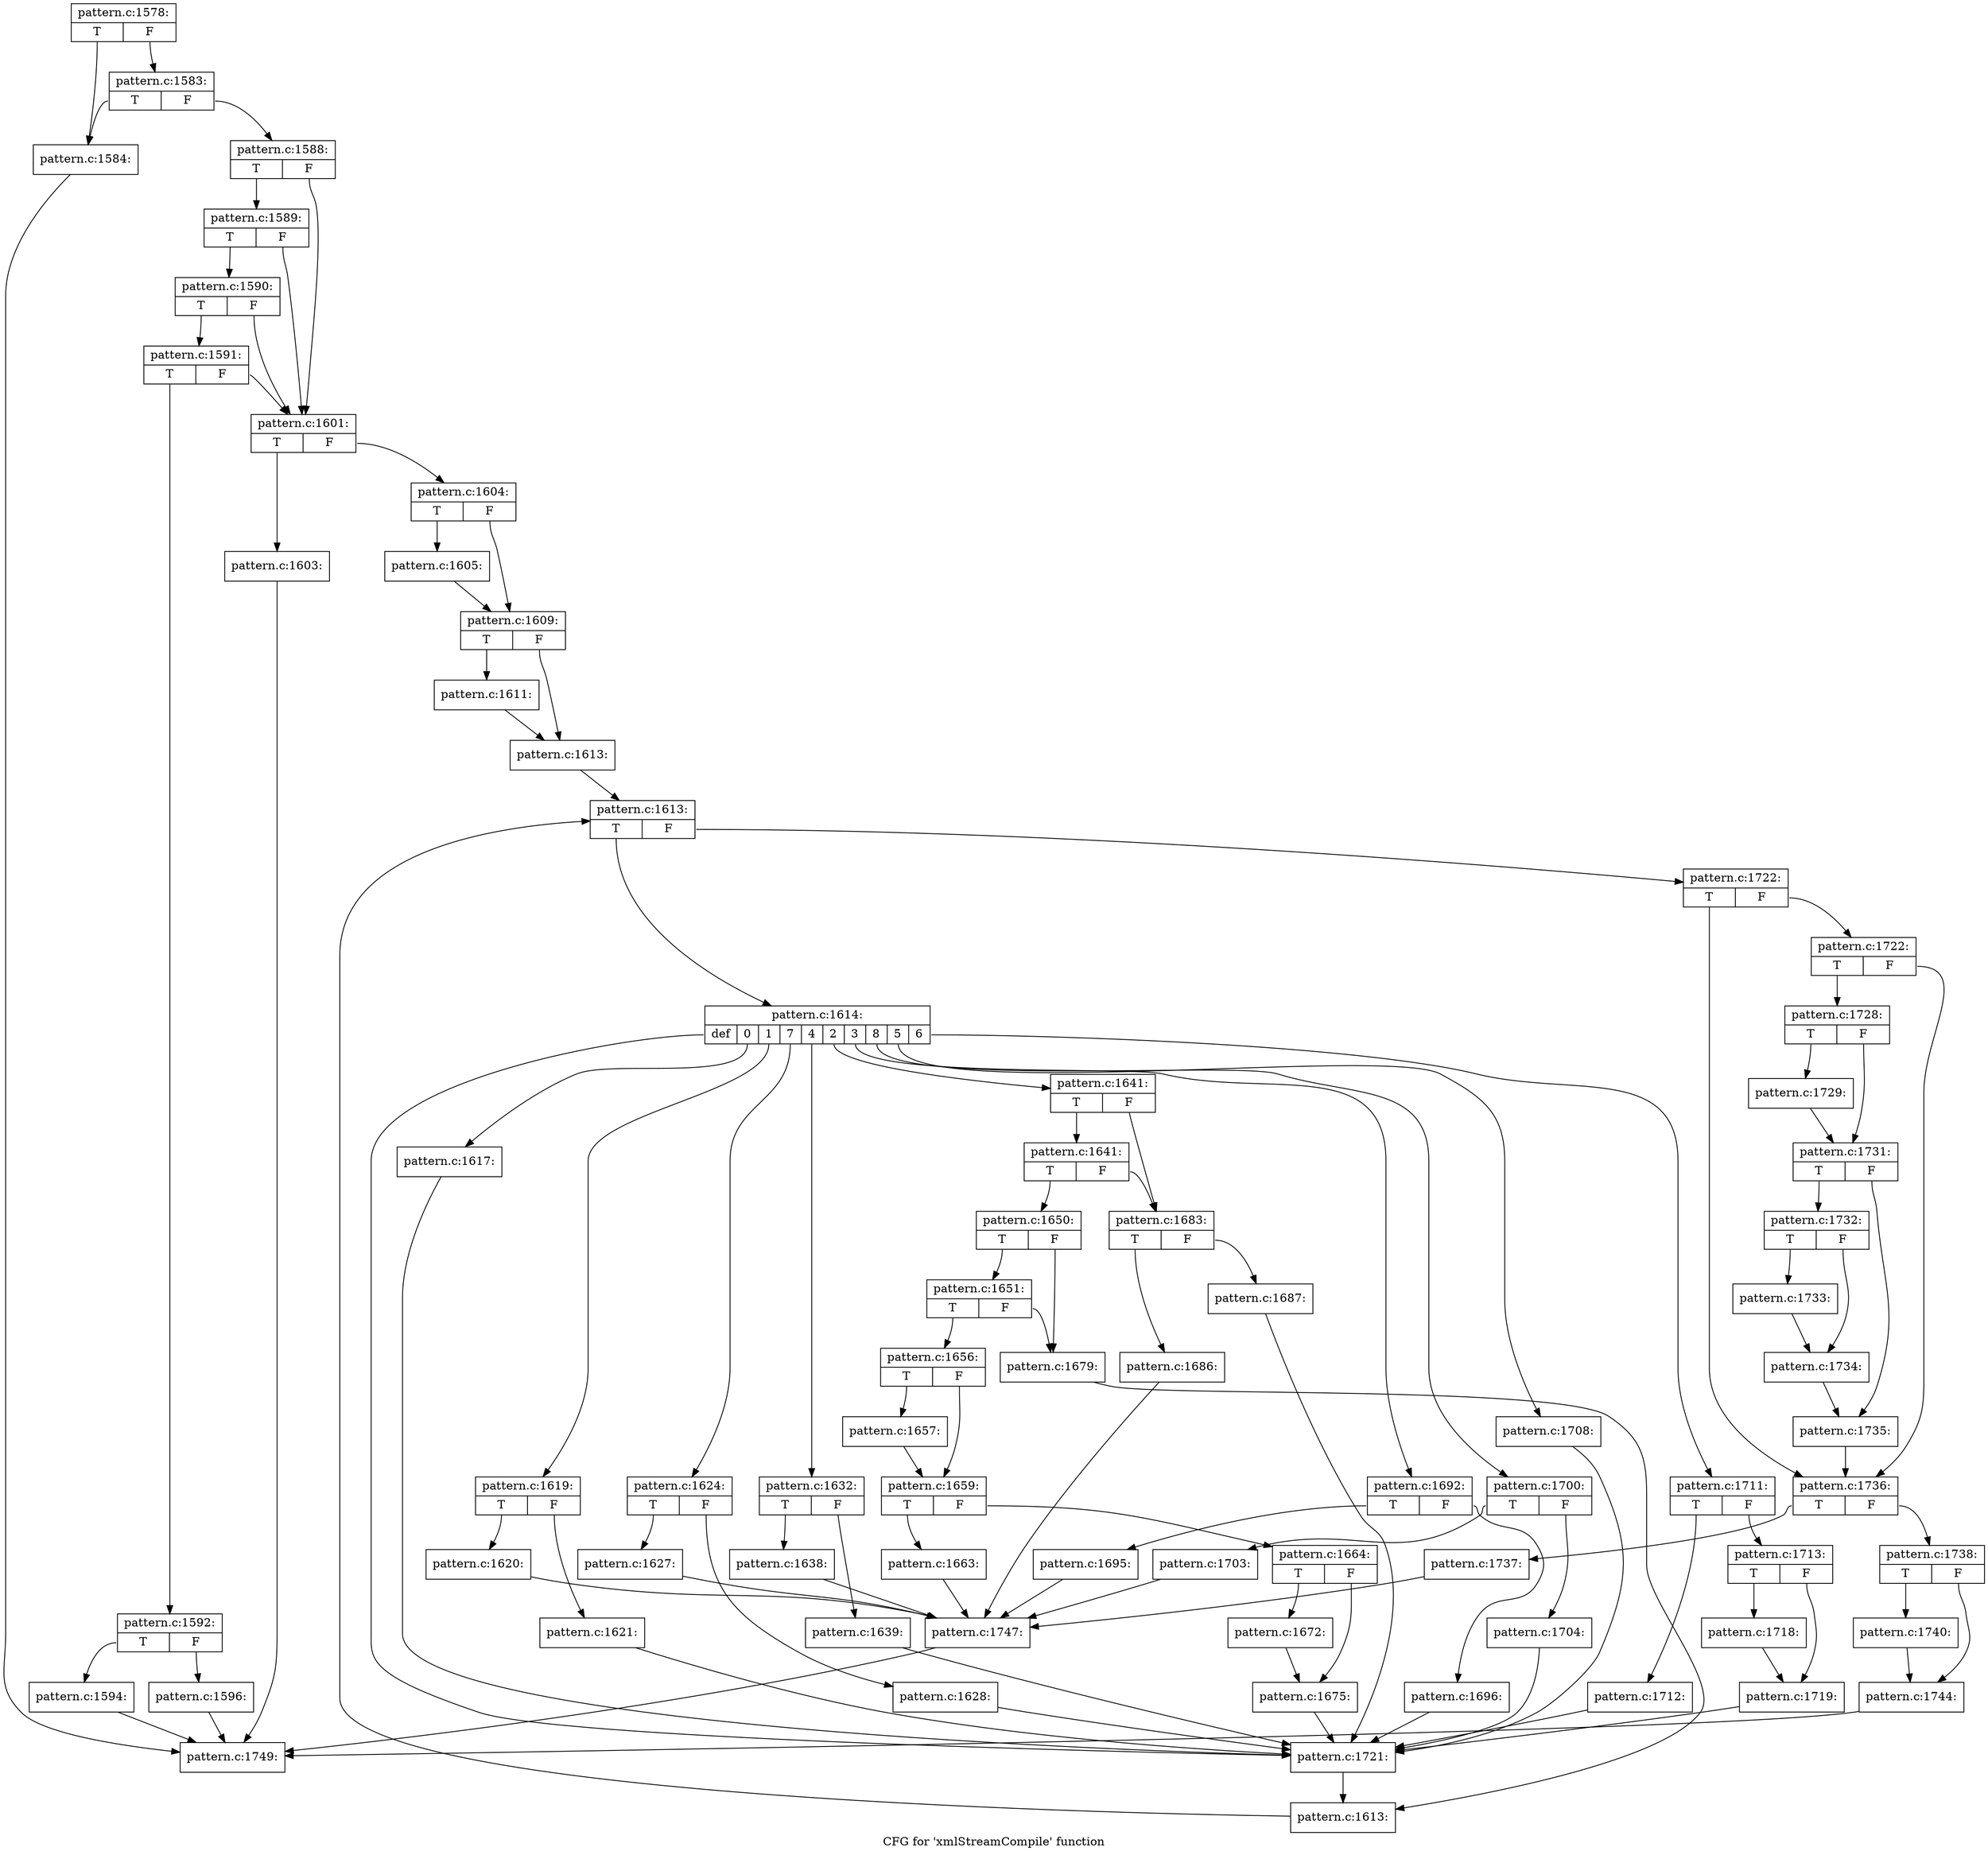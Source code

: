 digraph "CFG for 'xmlStreamCompile' function" {
	label="CFG for 'xmlStreamCompile' function";

	Node0x55c8a122a0f0 [shape=record,label="{pattern.c:1578:|{<s0>T|<s1>F}}"];
	Node0x55c8a122a0f0:s0 -> Node0x55c8a122bad0;
	Node0x55c8a122a0f0:s1 -> Node0x55c8a122bb70;
	Node0x55c8a122bb70 [shape=record,label="{pattern.c:1583:|{<s0>T|<s1>F}}"];
	Node0x55c8a122bb70:s0 -> Node0x55c8a122bad0;
	Node0x55c8a122bb70:s1 -> Node0x55c8a122bb20;
	Node0x55c8a122bad0 [shape=record,label="{pattern.c:1584:}"];
	Node0x55c8a122bad0 -> Node0x55c8a122a140;
	Node0x55c8a122bb20 [shape=record,label="{pattern.c:1588:|{<s0>T|<s1>F}}"];
	Node0x55c8a122bb20:s0 -> Node0x55c8a122c4c0;
	Node0x55c8a122bb20:s1 -> Node0x55c8a122c370;
	Node0x55c8a122c4c0 [shape=record,label="{pattern.c:1589:|{<s0>T|<s1>F}}"];
	Node0x55c8a122c4c0:s0 -> Node0x55c8a122c440;
	Node0x55c8a122c4c0:s1 -> Node0x55c8a122c370;
	Node0x55c8a122c440 [shape=record,label="{pattern.c:1590:|{<s0>T|<s1>F}}"];
	Node0x55c8a122c440:s0 -> Node0x55c8a122c3c0;
	Node0x55c8a122c440:s1 -> Node0x55c8a122c370;
	Node0x55c8a122c3c0 [shape=record,label="{pattern.c:1591:|{<s0>T|<s1>F}}"];
	Node0x55c8a122c3c0:s0 -> Node0x55c8a122c320;
	Node0x55c8a122c3c0:s1 -> Node0x55c8a122c370;
	Node0x55c8a122c320 [shape=record,label="{pattern.c:1592:|{<s0>T|<s1>F}}"];
	Node0x55c8a122c320:s0 -> Node0x55c8a122e0a0;
	Node0x55c8a122c320:s1 -> Node0x55c8a122e0f0;
	Node0x55c8a122e0a0 [shape=record,label="{pattern.c:1594:}"];
	Node0x55c8a122e0a0 -> Node0x55c8a122a140;
	Node0x55c8a122e0f0 [shape=record,label="{pattern.c:1596:}"];
	Node0x55c8a122e0f0 -> Node0x55c8a122a140;
	Node0x55c8a122c370 [shape=record,label="{pattern.c:1601:|{<s0>T|<s1>F}}"];
	Node0x55c8a122c370:s0 -> Node0x55c8a122f1c0;
	Node0x55c8a122c370:s1 -> Node0x55c8a122f210;
	Node0x55c8a122f1c0 [shape=record,label="{pattern.c:1603:}"];
	Node0x55c8a122f1c0 -> Node0x55c8a122a140;
	Node0x55c8a122f210 [shape=record,label="{pattern.c:1604:|{<s0>T|<s1>F}}"];
	Node0x55c8a122f210:s0 -> Node0x55c8a122f6d0;
	Node0x55c8a122f210:s1 -> Node0x55c8a122f720;
	Node0x55c8a122f6d0 [shape=record,label="{pattern.c:1605:}"];
	Node0x55c8a122f6d0 -> Node0x55c8a122f720;
	Node0x55c8a122f720 [shape=record,label="{pattern.c:1609:|{<s0>T|<s1>F}}"];
	Node0x55c8a122f720:s0 -> Node0x55c8a117fda0;
	Node0x55c8a122f720:s1 -> Node0x55c8a117fdf0;
	Node0x55c8a117fda0 [shape=record,label="{pattern.c:1611:}"];
	Node0x55c8a117fda0 -> Node0x55c8a117fdf0;
	Node0x55c8a117fdf0 [shape=record,label="{pattern.c:1613:}"];
	Node0x55c8a117fdf0 -> Node0x55c8a1180660;
	Node0x55c8a1180660 [shape=record,label="{pattern.c:1613:|{<s0>T|<s1>F}}"];
	Node0x55c8a1180660:s0 -> Node0x55c8a1231cc0;
	Node0x55c8a1180660:s1 -> Node0x55c8a11805d0;
	Node0x55c8a1231cc0 [shape=record,label="{pattern.c:1614:|{<s0>def|<s1>0|<s2>1|<s3>7|<s4>4|<s5>2|<s6>3|<s7>8|<s8>5|<s9>6}}"];
	Node0x55c8a1231cc0:s0 -> Node0x55c8a1232610;
	Node0x55c8a1231cc0:s1 -> Node0x55c8a12328e0;
	Node0x55c8a1231cc0:s2 -> Node0x55c8a12329c0;
	Node0x55c8a1231cc0:s3 -> Node0x55c8a1233790;
	Node0x55c8a1231cc0:s4 -> Node0x55c8a1234870;
	Node0x55c8a1231cc0:s5 -> Node0x55c8a12357a0;
	Node0x55c8a1231cc0:s6 -> Node0x55c8a1239a30;
	Node0x55c8a1231cc0:s7 -> Node0x55c8a123a7a0;
	Node0x55c8a1231cc0:s8 -> Node0x55c8a123b2b0;
	Node0x55c8a1231cc0:s9 -> Node0x55c8a123b390;
	Node0x55c8a12328e0 [shape=record,label="{pattern.c:1617:}"];
	Node0x55c8a12328e0 -> Node0x55c8a1232610;
	Node0x55c8a12329c0 [shape=record,label="{pattern.c:1619:|{<s0>T|<s1>F}}"];
	Node0x55c8a12329c0:s0 -> Node0x55c8a1232ab0;
	Node0x55c8a12329c0:s1 -> Node0x55c8a1232b00;
	Node0x55c8a1232ab0 [shape=record,label="{pattern.c:1620:}"];
	Node0x55c8a1232ab0 -> Node0x55c8a1233570;
	Node0x55c8a1232b00 [shape=record,label="{pattern.c:1621:}"];
	Node0x55c8a1232b00 -> Node0x55c8a1232610;
	Node0x55c8a1233790 [shape=record,label="{pattern.c:1624:|{<s0>T|<s1>F}}"];
	Node0x55c8a1233790:s0 -> Node0x55c8a1234290;
	Node0x55c8a1233790:s1 -> Node0x55c8a12342e0;
	Node0x55c8a1234290 [shape=record,label="{pattern.c:1627:}"];
	Node0x55c8a1234290 -> Node0x55c8a1233570;
	Node0x55c8a12342e0 [shape=record,label="{pattern.c:1628:}"];
	Node0x55c8a12342e0 -> Node0x55c8a1232610;
	Node0x55c8a1234870 [shape=record,label="{pattern.c:1632:|{<s0>T|<s1>F}}"];
	Node0x55c8a1234870:s0 -> Node0x55c8a12353b0;
	Node0x55c8a1234870:s1 -> Node0x55c8a1235400;
	Node0x55c8a12353b0 [shape=record,label="{pattern.c:1638:}"];
	Node0x55c8a12353b0 -> Node0x55c8a1233570;
	Node0x55c8a1235400 [shape=record,label="{pattern.c:1639:}"];
	Node0x55c8a1235400 -> Node0x55c8a1232610;
	Node0x55c8a12357a0 [shape=record,label="{pattern.c:1641:|{<s0>T|<s1>F}}"];
	Node0x55c8a12357a0:s0 -> Node0x55c8a1235930;
	Node0x55c8a12357a0:s1 -> Node0x55c8a12358e0;
	Node0x55c8a1235930 [shape=record,label="{pattern.c:1641:|{<s0>T|<s1>F}}"];
	Node0x55c8a1235930:s0 -> Node0x55c8a1235890;
	Node0x55c8a1235930:s1 -> Node0x55c8a12358e0;
	Node0x55c8a1235890 [shape=record,label="{pattern.c:1650:|{<s0>T|<s1>F}}"];
	Node0x55c8a1235890:s0 -> Node0x55c8a12361b0;
	Node0x55c8a1235890:s1 -> Node0x55c8a1236160;
	Node0x55c8a12361b0 [shape=record,label="{pattern.c:1651:|{<s0>T|<s1>F}}"];
	Node0x55c8a12361b0:s0 -> Node0x55c8a12360c0;
	Node0x55c8a12361b0:s1 -> Node0x55c8a1236160;
	Node0x55c8a12360c0 [shape=record,label="{pattern.c:1656:|{<s0>T|<s1>F}}"];
	Node0x55c8a12360c0:s0 -> Node0x55c8a12369d0;
	Node0x55c8a12360c0:s1 -> Node0x55c8a1236a20;
	Node0x55c8a12369d0 [shape=record,label="{pattern.c:1657:}"];
	Node0x55c8a12369d0 -> Node0x55c8a1236a20;
	Node0x55c8a1236a20 [shape=record,label="{pattern.c:1659:|{<s0>T|<s1>F}}"];
	Node0x55c8a1236a20:s0 -> Node0x55c8a12379a0;
	Node0x55c8a1236a20:s1 -> Node0x55c8a12379f0;
	Node0x55c8a12379a0 [shape=record,label="{pattern.c:1663:}"];
	Node0x55c8a12379a0 -> Node0x55c8a1233570;
	Node0x55c8a12379f0 [shape=record,label="{pattern.c:1664:|{<s0>T|<s1>F}}"];
	Node0x55c8a12379f0:s0 -> Node0x55c8a1237eb0;
	Node0x55c8a12379f0:s1 -> Node0x55c8a1237f00;
	Node0x55c8a1237eb0 [shape=record,label="{pattern.c:1672:}"];
	Node0x55c8a1237eb0 -> Node0x55c8a1237f00;
	Node0x55c8a1237f00 [shape=record,label="{pattern.c:1675:}"];
	Node0x55c8a1237f00 -> Node0x55c8a1232610;
	Node0x55c8a1236160 [shape=record,label="{pattern.c:1679:}"];
	Node0x55c8a1236160 -> Node0x55c8a11807b0;
	Node0x55c8a12358e0 [shape=record,label="{pattern.c:1683:|{<s0>T|<s1>F}}"];
	Node0x55c8a12358e0:s0 -> Node0x55c8a1236110;
	Node0x55c8a12358e0:s1 -> Node0x55c8a1239410;
	Node0x55c8a1236110 [shape=record,label="{pattern.c:1686:}"];
	Node0x55c8a1236110 -> Node0x55c8a1233570;
	Node0x55c8a1239410 [shape=record,label="{pattern.c:1687:}"];
	Node0x55c8a1239410 -> Node0x55c8a1232610;
	Node0x55c8a1239a30 [shape=record,label="{pattern.c:1692:|{<s0>T|<s1>F}}"];
	Node0x55c8a1239a30:s0 -> Node0x55c8a123a130;
	Node0x55c8a1239a30:s1 -> Node0x55c8a123a180;
	Node0x55c8a123a130 [shape=record,label="{pattern.c:1695:}"];
	Node0x55c8a123a130 -> Node0x55c8a1233570;
	Node0x55c8a123a180 [shape=record,label="{pattern.c:1696:}"];
	Node0x55c8a123a180 -> Node0x55c8a1232610;
	Node0x55c8a123a7a0 [shape=record,label="{pattern.c:1700:|{<s0>T|<s1>F}}"];
	Node0x55c8a123a7a0:s0 -> Node0x55c8a123ac40;
	Node0x55c8a123a7a0:s1 -> Node0x55c8a123ac90;
	Node0x55c8a123ac40 [shape=record,label="{pattern.c:1703:}"];
	Node0x55c8a123ac40 -> Node0x55c8a1233570;
	Node0x55c8a123ac90 [shape=record,label="{pattern.c:1704:}"];
	Node0x55c8a123ac90 -> Node0x55c8a1232610;
	Node0x55c8a123b2b0 [shape=record,label="{pattern.c:1708:}"];
	Node0x55c8a123b2b0 -> Node0x55c8a1232610;
	Node0x55c8a123b390 [shape=record,label="{pattern.c:1711:|{<s0>T|<s1>F}}"];
	Node0x55c8a123b390:s0 -> Node0x55c8a123b480;
	Node0x55c8a123b390:s1 -> Node0x55c8a123b4d0;
	Node0x55c8a123b480 [shape=record,label="{pattern.c:1712:}"];
	Node0x55c8a123b480 -> Node0x55c8a1232610;
	Node0x55c8a123b4d0 [shape=record,label="{pattern.c:1713:|{<s0>T|<s1>F}}"];
	Node0x55c8a123b4d0:s0 -> Node0x55c8a123baf0;
	Node0x55c8a123b4d0:s1 -> Node0x55c8a123bb40;
	Node0x55c8a123baf0 [shape=record,label="{pattern.c:1718:}"];
	Node0x55c8a123baf0 -> Node0x55c8a123bb40;
	Node0x55c8a123bb40 [shape=record,label="{pattern.c:1719:}"];
	Node0x55c8a123bb40 -> Node0x55c8a1232610;
	Node0x55c8a1232610 [shape=record,label="{pattern.c:1721:}"];
	Node0x55c8a1232610 -> Node0x55c8a11807b0;
	Node0x55c8a11807b0 [shape=record,label="{pattern.c:1613:}"];
	Node0x55c8a11807b0 -> Node0x55c8a1180660;
	Node0x55c8a11805d0 [shape=record,label="{pattern.c:1722:|{<s0>T|<s1>F}}"];
	Node0x55c8a11805d0:s0 -> Node0x55c8a123c820;
	Node0x55c8a11805d0:s1 -> Node0x55c8a123c870;
	Node0x55c8a123c870 [shape=record,label="{pattern.c:1722:|{<s0>T|<s1>F}}"];
	Node0x55c8a123c870:s0 -> Node0x55c8a12327c0;
	Node0x55c8a123c870:s1 -> Node0x55c8a123c820;
	Node0x55c8a12327c0 [shape=record,label="{pattern.c:1728:|{<s0>T|<s1>F}}"];
	Node0x55c8a12327c0:s0 -> Node0x55c8a123d040;
	Node0x55c8a12327c0:s1 -> Node0x55c8a123d090;
	Node0x55c8a123d040 [shape=record,label="{pattern.c:1729:}"];
	Node0x55c8a123d040 -> Node0x55c8a123d090;
	Node0x55c8a123d090 [shape=record,label="{pattern.c:1731:|{<s0>T|<s1>F}}"];
	Node0x55c8a123d090:s0 -> Node0x55c8a123d910;
	Node0x55c8a123d090:s1 -> Node0x55c8a123d960;
	Node0x55c8a123d910 [shape=record,label="{pattern.c:1732:|{<s0>T|<s1>F}}"];
	Node0x55c8a123d910:s0 -> Node0x55c8a123de50;
	Node0x55c8a123d910:s1 -> Node0x55c8a123dea0;
	Node0x55c8a123de50 [shape=record,label="{pattern.c:1733:}"];
	Node0x55c8a123de50 -> Node0x55c8a123dea0;
	Node0x55c8a123dea0 [shape=record,label="{pattern.c:1734:}"];
	Node0x55c8a123dea0 -> Node0x55c8a123d960;
	Node0x55c8a123d960 [shape=record,label="{pattern.c:1735:}"];
	Node0x55c8a123d960 -> Node0x55c8a123c820;
	Node0x55c8a123c820 [shape=record,label="{pattern.c:1736:|{<s0>T|<s1>F}}"];
	Node0x55c8a123c820:s0 -> Node0x55c8a123ece0;
	Node0x55c8a123c820:s1 -> Node0x55c8a123ed30;
	Node0x55c8a123ece0 [shape=record,label="{pattern.c:1737:}"];
	Node0x55c8a123ece0 -> Node0x55c8a1233570;
	Node0x55c8a123ed30 [shape=record,label="{pattern.c:1738:|{<s0>T|<s1>F}}"];
	Node0x55c8a123ed30:s0 -> Node0x55c8a123f840;
	Node0x55c8a123ed30:s1 -> Node0x55c8a123f890;
	Node0x55c8a123f840 [shape=record,label="{pattern.c:1740:}"];
	Node0x55c8a123f840 -> Node0x55c8a123f890;
	Node0x55c8a123f890 [shape=record,label="{pattern.c:1744:}"];
	Node0x55c8a123f890 -> Node0x55c8a122a140;
	Node0x55c8a1233570 [shape=record,label="{pattern.c:1747:}"];
	Node0x55c8a1233570 -> Node0x55c8a122a140;
	Node0x55c8a122a140 [shape=record,label="{pattern.c:1749:}"];
}
